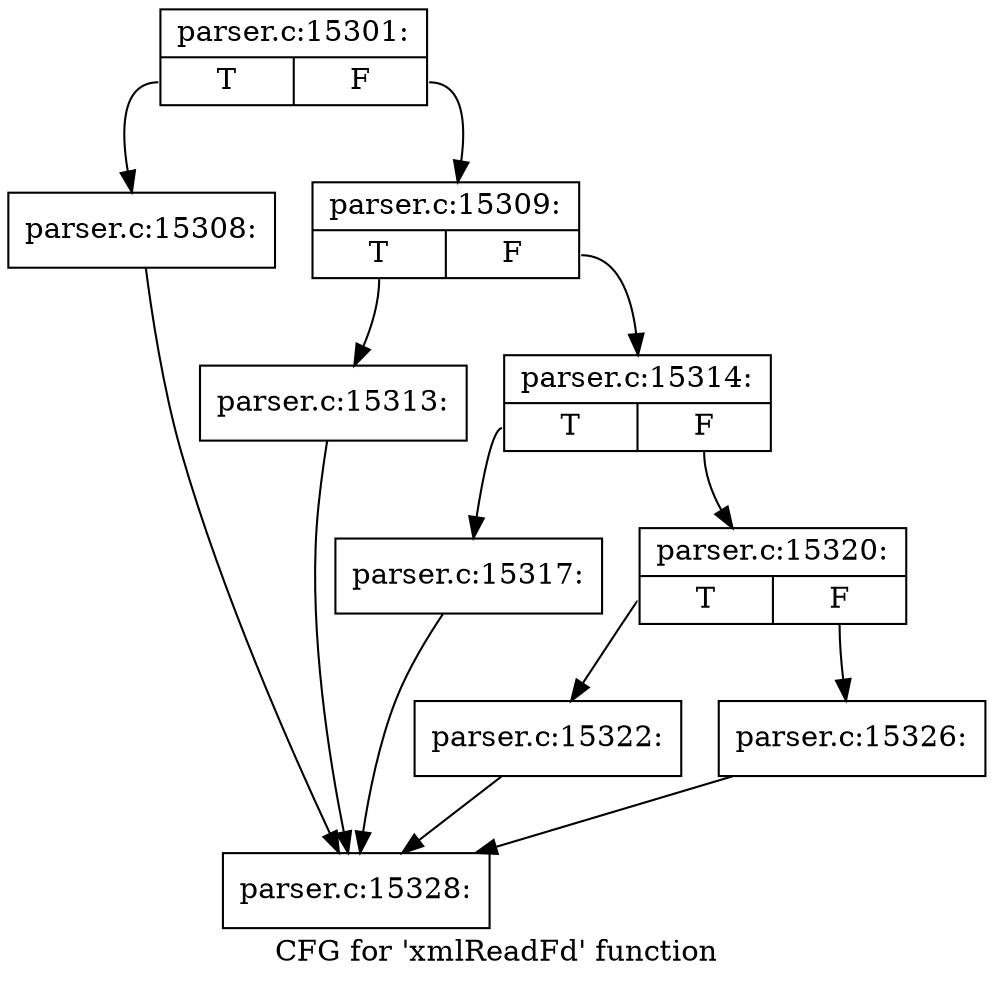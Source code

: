 digraph "CFG for 'xmlReadFd' function" {
	label="CFG for 'xmlReadFd' function";

	Node0x55d73bf97740 [shape=record,label="{parser.c:15301:|{<s0>T|<s1>F}}"];
	Node0x55d73bf97740:s0 -> Node0x55d73bf991c0;
	Node0x55d73bf97740:s1 -> Node0x55d73bf99210;
	Node0x55d73bf991c0 [shape=record,label="{parser.c:15308:}"];
	Node0x55d73bf991c0 -> Node0x55d73bf97be0;
	Node0x55d73bf99210 [shape=record,label="{parser.c:15309:|{<s0>T|<s1>F}}"];
	Node0x55d73bf99210:s0 -> Node0x55d73bf9a120;
	Node0x55d73bf99210:s1 -> Node0x55d73bf9a170;
	Node0x55d73bf9a120 [shape=record,label="{parser.c:15313:}"];
	Node0x55d73bf9a120 -> Node0x55d73bf97be0;
	Node0x55d73bf9a170 [shape=record,label="{parser.c:15314:|{<s0>T|<s1>F}}"];
	Node0x55d73bf9a170:s0 -> Node0x55d73bf9a7c0;
	Node0x55d73bf9a170:s1 -> Node0x55d73bf9a810;
	Node0x55d73bf9a7c0 [shape=record,label="{parser.c:15317:}"];
	Node0x55d73bf9a7c0 -> Node0x55d73bf97be0;
	Node0x55d73bf9a810 [shape=record,label="{parser.c:15320:|{<s0>T|<s1>F}}"];
	Node0x55d73bf9a810:s0 -> Node0x55d73bf9b1b0;
	Node0x55d73bf9a810:s1 -> Node0x55d73bf9b200;
	Node0x55d73bf9b1b0 [shape=record,label="{parser.c:15322:}"];
	Node0x55d73bf9b1b0 -> Node0x55d73bf97be0;
	Node0x55d73bf9b200 [shape=record,label="{parser.c:15326:}"];
	Node0x55d73bf9b200 -> Node0x55d73bf97be0;
	Node0x55d73bf97be0 [shape=record,label="{parser.c:15328:}"];
}
